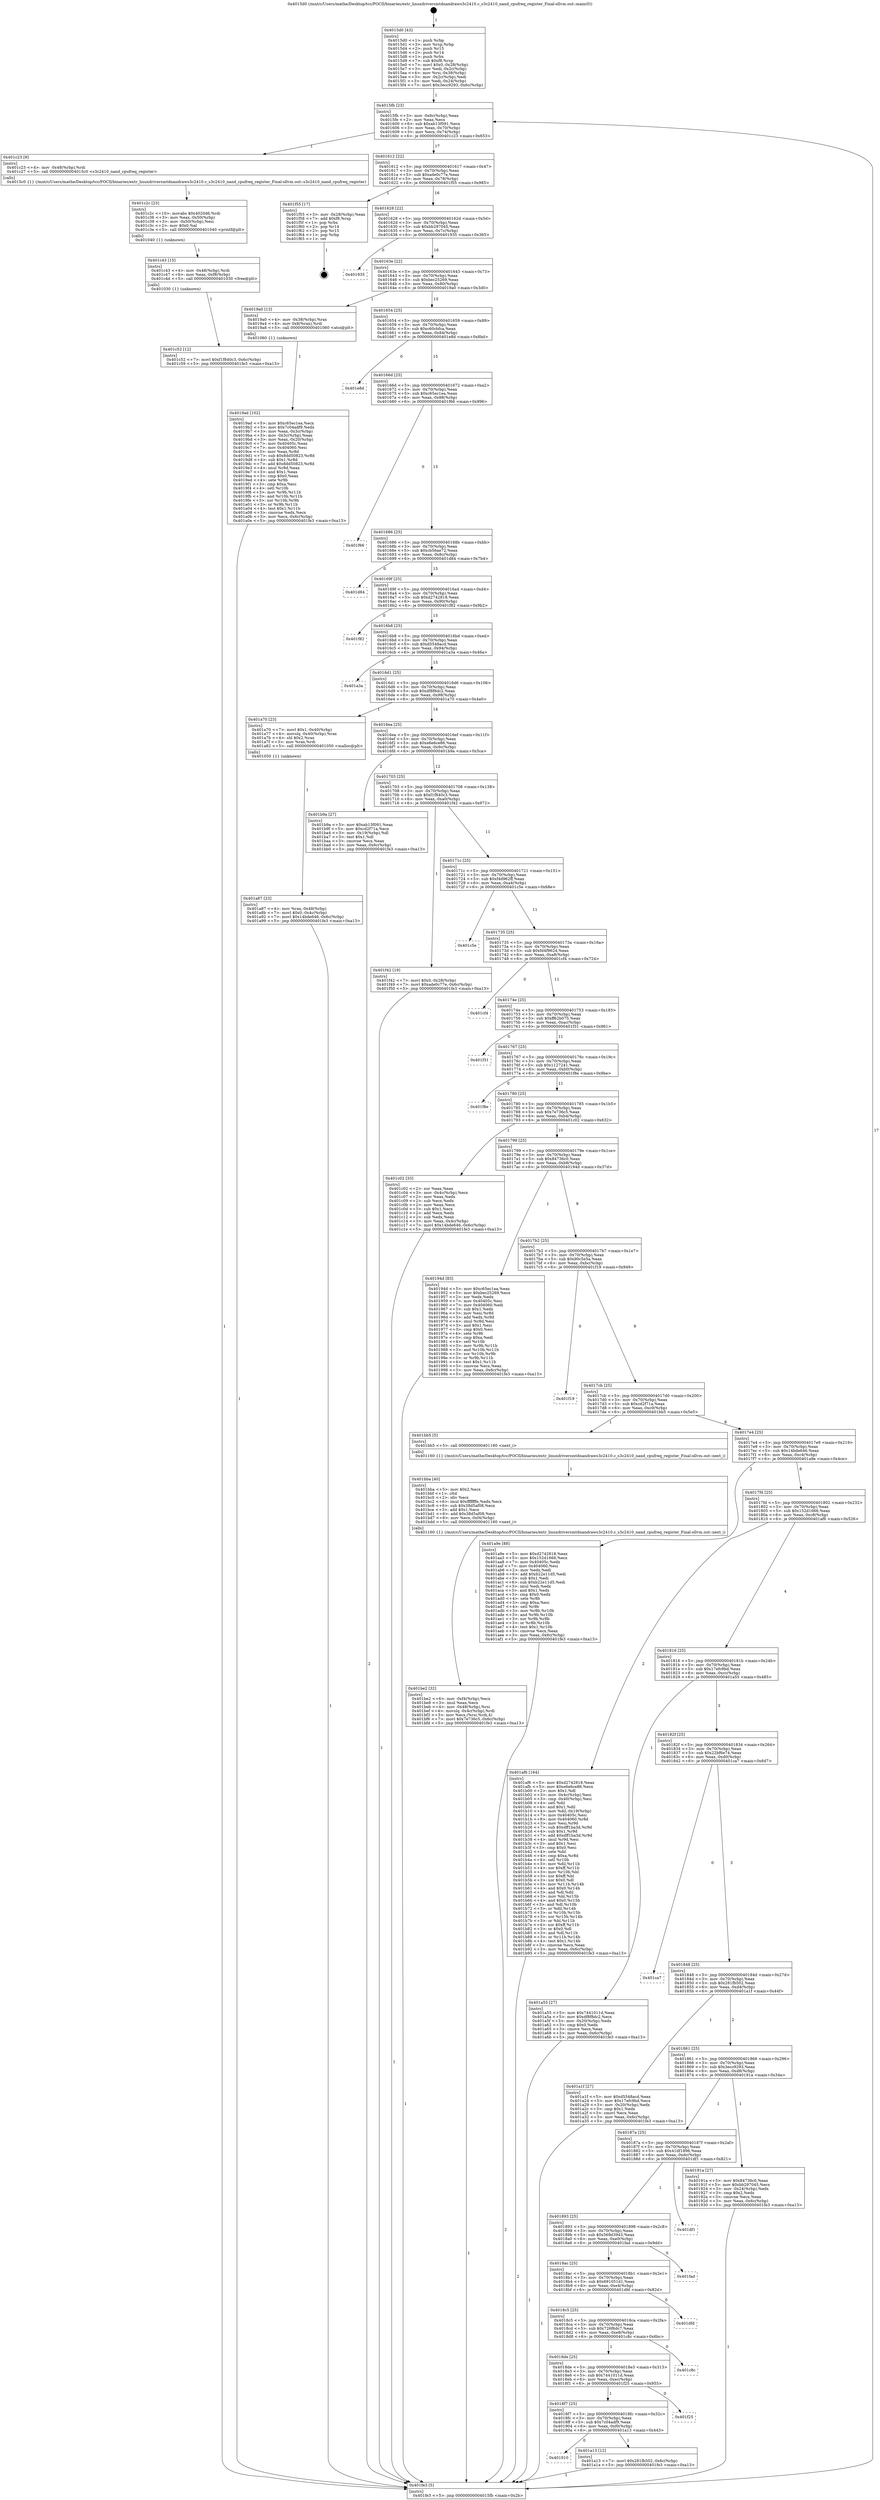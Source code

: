 digraph "0x4015d0" {
  label = "0x4015d0 (/mnt/c/Users/mathe/Desktop/tcc/POCII/binaries/extr_linuxdriversmtdnandraws3c2410.c_s3c2410_nand_cpufreq_register_Final-ollvm.out::main(0))"
  labelloc = "t"
  node[shape=record]

  Entry [label="",width=0.3,height=0.3,shape=circle,fillcolor=black,style=filled]
  "0x4015fb" [label="{
     0x4015fb [23]\l
     | [instrs]\l
     &nbsp;&nbsp;0x4015fb \<+3\>: mov -0x6c(%rbp),%eax\l
     &nbsp;&nbsp;0x4015fe \<+2\>: mov %eax,%ecx\l
     &nbsp;&nbsp;0x401600 \<+6\>: sub $0xab13f091,%ecx\l
     &nbsp;&nbsp;0x401606 \<+3\>: mov %eax,-0x70(%rbp)\l
     &nbsp;&nbsp;0x401609 \<+3\>: mov %ecx,-0x74(%rbp)\l
     &nbsp;&nbsp;0x40160c \<+6\>: je 0000000000401c23 \<main+0x653\>\l
  }"]
  "0x401c23" [label="{
     0x401c23 [9]\l
     | [instrs]\l
     &nbsp;&nbsp;0x401c23 \<+4\>: mov -0x48(%rbp),%rdi\l
     &nbsp;&nbsp;0x401c27 \<+5\>: call 00000000004015c0 \<s3c2410_nand_cpufreq_register\>\l
     | [calls]\l
     &nbsp;&nbsp;0x4015c0 \{1\} (/mnt/c/Users/mathe/Desktop/tcc/POCII/binaries/extr_linuxdriversmtdnandraws3c2410.c_s3c2410_nand_cpufreq_register_Final-ollvm.out::s3c2410_nand_cpufreq_register)\l
  }"]
  "0x401612" [label="{
     0x401612 [22]\l
     | [instrs]\l
     &nbsp;&nbsp;0x401612 \<+5\>: jmp 0000000000401617 \<main+0x47\>\l
     &nbsp;&nbsp;0x401617 \<+3\>: mov -0x70(%rbp),%eax\l
     &nbsp;&nbsp;0x40161a \<+5\>: sub $0xade0c77e,%eax\l
     &nbsp;&nbsp;0x40161f \<+3\>: mov %eax,-0x78(%rbp)\l
     &nbsp;&nbsp;0x401622 \<+6\>: je 0000000000401f55 \<main+0x985\>\l
  }"]
  Exit [label="",width=0.3,height=0.3,shape=circle,fillcolor=black,style=filled,peripheries=2]
  "0x401f55" [label="{
     0x401f55 [17]\l
     | [instrs]\l
     &nbsp;&nbsp;0x401f55 \<+3\>: mov -0x28(%rbp),%eax\l
     &nbsp;&nbsp;0x401f58 \<+7\>: add $0xf8,%rsp\l
     &nbsp;&nbsp;0x401f5f \<+1\>: pop %rbx\l
     &nbsp;&nbsp;0x401f60 \<+2\>: pop %r14\l
     &nbsp;&nbsp;0x401f62 \<+2\>: pop %r15\l
     &nbsp;&nbsp;0x401f64 \<+1\>: pop %rbp\l
     &nbsp;&nbsp;0x401f65 \<+1\>: ret\l
  }"]
  "0x401628" [label="{
     0x401628 [22]\l
     | [instrs]\l
     &nbsp;&nbsp;0x401628 \<+5\>: jmp 000000000040162d \<main+0x5d\>\l
     &nbsp;&nbsp;0x40162d \<+3\>: mov -0x70(%rbp),%eax\l
     &nbsp;&nbsp;0x401630 \<+5\>: sub $0xbb297045,%eax\l
     &nbsp;&nbsp;0x401635 \<+3\>: mov %eax,-0x7c(%rbp)\l
     &nbsp;&nbsp;0x401638 \<+6\>: je 0000000000401935 \<main+0x365\>\l
  }"]
  "0x401c52" [label="{
     0x401c52 [12]\l
     | [instrs]\l
     &nbsp;&nbsp;0x401c52 \<+7\>: movl $0xf1f840c3,-0x6c(%rbp)\l
     &nbsp;&nbsp;0x401c59 \<+5\>: jmp 0000000000401fe3 \<main+0xa13\>\l
  }"]
  "0x401935" [label="{
     0x401935\l
  }", style=dashed]
  "0x40163e" [label="{
     0x40163e [22]\l
     | [instrs]\l
     &nbsp;&nbsp;0x40163e \<+5\>: jmp 0000000000401643 \<main+0x73\>\l
     &nbsp;&nbsp;0x401643 \<+3\>: mov -0x70(%rbp),%eax\l
     &nbsp;&nbsp;0x401646 \<+5\>: sub $0xbec25269,%eax\l
     &nbsp;&nbsp;0x40164b \<+3\>: mov %eax,-0x80(%rbp)\l
     &nbsp;&nbsp;0x40164e \<+6\>: je 00000000004019a0 \<main+0x3d0\>\l
  }"]
  "0x401c43" [label="{
     0x401c43 [15]\l
     | [instrs]\l
     &nbsp;&nbsp;0x401c43 \<+4\>: mov -0x48(%rbp),%rdi\l
     &nbsp;&nbsp;0x401c47 \<+6\>: mov %eax,-0xf8(%rbp)\l
     &nbsp;&nbsp;0x401c4d \<+5\>: call 0000000000401030 \<free@plt\>\l
     | [calls]\l
     &nbsp;&nbsp;0x401030 \{1\} (unknown)\l
  }"]
  "0x4019a0" [label="{
     0x4019a0 [13]\l
     | [instrs]\l
     &nbsp;&nbsp;0x4019a0 \<+4\>: mov -0x38(%rbp),%rax\l
     &nbsp;&nbsp;0x4019a4 \<+4\>: mov 0x8(%rax),%rdi\l
     &nbsp;&nbsp;0x4019a8 \<+5\>: call 0000000000401060 \<atoi@plt\>\l
     | [calls]\l
     &nbsp;&nbsp;0x401060 \{1\} (unknown)\l
  }"]
  "0x401654" [label="{
     0x401654 [25]\l
     | [instrs]\l
     &nbsp;&nbsp;0x401654 \<+5\>: jmp 0000000000401659 \<main+0x89\>\l
     &nbsp;&nbsp;0x401659 \<+3\>: mov -0x70(%rbp),%eax\l
     &nbsp;&nbsp;0x40165c \<+5\>: sub $0xc60cbfca,%eax\l
     &nbsp;&nbsp;0x401661 \<+6\>: mov %eax,-0x84(%rbp)\l
     &nbsp;&nbsp;0x401667 \<+6\>: je 0000000000401e8d \<main+0x8bd\>\l
  }"]
  "0x401c2c" [label="{
     0x401c2c [23]\l
     | [instrs]\l
     &nbsp;&nbsp;0x401c2c \<+10\>: movabs $0x4020d6,%rdi\l
     &nbsp;&nbsp;0x401c36 \<+3\>: mov %eax,-0x50(%rbp)\l
     &nbsp;&nbsp;0x401c39 \<+3\>: mov -0x50(%rbp),%esi\l
     &nbsp;&nbsp;0x401c3c \<+2\>: mov $0x0,%al\l
     &nbsp;&nbsp;0x401c3e \<+5\>: call 0000000000401040 \<printf@plt\>\l
     | [calls]\l
     &nbsp;&nbsp;0x401040 \{1\} (unknown)\l
  }"]
  "0x401e8d" [label="{
     0x401e8d\l
  }", style=dashed]
  "0x40166d" [label="{
     0x40166d [25]\l
     | [instrs]\l
     &nbsp;&nbsp;0x40166d \<+5\>: jmp 0000000000401672 \<main+0xa2\>\l
     &nbsp;&nbsp;0x401672 \<+3\>: mov -0x70(%rbp),%eax\l
     &nbsp;&nbsp;0x401675 \<+5\>: sub $0xc65ec1ea,%eax\l
     &nbsp;&nbsp;0x40167a \<+6\>: mov %eax,-0x88(%rbp)\l
     &nbsp;&nbsp;0x401680 \<+6\>: je 0000000000401f66 \<main+0x996\>\l
  }"]
  "0x401be2" [label="{
     0x401be2 [32]\l
     | [instrs]\l
     &nbsp;&nbsp;0x401be2 \<+6\>: mov -0xf4(%rbp),%ecx\l
     &nbsp;&nbsp;0x401be8 \<+3\>: imul %eax,%ecx\l
     &nbsp;&nbsp;0x401beb \<+4\>: mov -0x48(%rbp),%rsi\l
     &nbsp;&nbsp;0x401bef \<+4\>: movslq -0x4c(%rbp),%rdi\l
     &nbsp;&nbsp;0x401bf3 \<+3\>: mov %ecx,(%rsi,%rdi,4)\l
     &nbsp;&nbsp;0x401bf6 \<+7\>: movl $0x7e736c5,-0x6c(%rbp)\l
     &nbsp;&nbsp;0x401bfd \<+5\>: jmp 0000000000401fe3 \<main+0xa13\>\l
  }"]
  "0x401f66" [label="{
     0x401f66\l
  }", style=dashed]
  "0x401686" [label="{
     0x401686 [25]\l
     | [instrs]\l
     &nbsp;&nbsp;0x401686 \<+5\>: jmp 000000000040168b \<main+0xbb\>\l
     &nbsp;&nbsp;0x40168b \<+3\>: mov -0x70(%rbp),%eax\l
     &nbsp;&nbsp;0x40168e \<+5\>: sub $0xcb56ae72,%eax\l
     &nbsp;&nbsp;0x401693 \<+6\>: mov %eax,-0x8c(%rbp)\l
     &nbsp;&nbsp;0x401699 \<+6\>: je 0000000000401d84 \<main+0x7b4\>\l
  }"]
  "0x401bba" [label="{
     0x401bba [40]\l
     | [instrs]\l
     &nbsp;&nbsp;0x401bba \<+5\>: mov $0x2,%ecx\l
     &nbsp;&nbsp;0x401bbf \<+1\>: cltd\l
     &nbsp;&nbsp;0x401bc0 \<+2\>: idiv %ecx\l
     &nbsp;&nbsp;0x401bc2 \<+6\>: imul $0xfffffffe,%edx,%ecx\l
     &nbsp;&nbsp;0x401bc8 \<+6\>: sub $0x38d5af08,%ecx\l
     &nbsp;&nbsp;0x401bce \<+3\>: add $0x1,%ecx\l
     &nbsp;&nbsp;0x401bd1 \<+6\>: add $0x38d5af08,%ecx\l
     &nbsp;&nbsp;0x401bd7 \<+6\>: mov %ecx,-0xf4(%rbp)\l
     &nbsp;&nbsp;0x401bdd \<+5\>: call 0000000000401160 \<next_i\>\l
     | [calls]\l
     &nbsp;&nbsp;0x401160 \{1\} (/mnt/c/Users/mathe/Desktop/tcc/POCII/binaries/extr_linuxdriversmtdnandraws3c2410.c_s3c2410_nand_cpufreq_register_Final-ollvm.out::next_i)\l
  }"]
  "0x401d84" [label="{
     0x401d84\l
  }", style=dashed]
  "0x40169f" [label="{
     0x40169f [25]\l
     | [instrs]\l
     &nbsp;&nbsp;0x40169f \<+5\>: jmp 00000000004016a4 \<main+0xd4\>\l
     &nbsp;&nbsp;0x4016a4 \<+3\>: mov -0x70(%rbp),%eax\l
     &nbsp;&nbsp;0x4016a7 \<+5\>: sub $0xd2742818,%eax\l
     &nbsp;&nbsp;0x4016ac \<+6\>: mov %eax,-0x90(%rbp)\l
     &nbsp;&nbsp;0x4016b2 \<+6\>: je 0000000000401f82 \<main+0x9b2\>\l
  }"]
  "0x401a87" [label="{
     0x401a87 [23]\l
     | [instrs]\l
     &nbsp;&nbsp;0x401a87 \<+4\>: mov %rax,-0x48(%rbp)\l
     &nbsp;&nbsp;0x401a8b \<+7\>: movl $0x0,-0x4c(%rbp)\l
     &nbsp;&nbsp;0x401a92 \<+7\>: movl $0x14bde646,-0x6c(%rbp)\l
     &nbsp;&nbsp;0x401a99 \<+5\>: jmp 0000000000401fe3 \<main+0xa13\>\l
  }"]
  "0x401f82" [label="{
     0x401f82\l
  }", style=dashed]
  "0x4016b8" [label="{
     0x4016b8 [25]\l
     | [instrs]\l
     &nbsp;&nbsp;0x4016b8 \<+5\>: jmp 00000000004016bd \<main+0xed\>\l
     &nbsp;&nbsp;0x4016bd \<+3\>: mov -0x70(%rbp),%eax\l
     &nbsp;&nbsp;0x4016c0 \<+5\>: sub $0xd5548acd,%eax\l
     &nbsp;&nbsp;0x4016c5 \<+6\>: mov %eax,-0x94(%rbp)\l
     &nbsp;&nbsp;0x4016cb \<+6\>: je 0000000000401a3a \<main+0x46a\>\l
  }"]
  "0x401910" [label="{
     0x401910\l
  }", style=dashed]
  "0x401a3a" [label="{
     0x401a3a\l
  }", style=dashed]
  "0x4016d1" [label="{
     0x4016d1 [25]\l
     | [instrs]\l
     &nbsp;&nbsp;0x4016d1 \<+5\>: jmp 00000000004016d6 \<main+0x106\>\l
     &nbsp;&nbsp;0x4016d6 \<+3\>: mov -0x70(%rbp),%eax\l
     &nbsp;&nbsp;0x4016d9 \<+5\>: sub $0xdf8f8dc2,%eax\l
     &nbsp;&nbsp;0x4016de \<+6\>: mov %eax,-0x98(%rbp)\l
     &nbsp;&nbsp;0x4016e4 \<+6\>: je 0000000000401a70 \<main+0x4a0\>\l
  }"]
  "0x401a13" [label="{
     0x401a13 [12]\l
     | [instrs]\l
     &nbsp;&nbsp;0x401a13 \<+7\>: movl $0x281fb502,-0x6c(%rbp)\l
     &nbsp;&nbsp;0x401a1a \<+5\>: jmp 0000000000401fe3 \<main+0xa13\>\l
  }"]
  "0x401a70" [label="{
     0x401a70 [23]\l
     | [instrs]\l
     &nbsp;&nbsp;0x401a70 \<+7\>: movl $0x1,-0x40(%rbp)\l
     &nbsp;&nbsp;0x401a77 \<+4\>: movslq -0x40(%rbp),%rax\l
     &nbsp;&nbsp;0x401a7b \<+4\>: shl $0x2,%rax\l
     &nbsp;&nbsp;0x401a7f \<+3\>: mov %rax,%rdi\l
     &nbsp;&nbsp;0x401a82 \<+5\>: call 0000000000401050 \<malloc@plt\>\l
     | [calls]\l
     &nbsp;&nbsp;0x401050 \{1\} (unknown)\l
  }"]
  "0x4016ea" [label="{
     0x4016ea [25]\l
     | [instrs]\l
     &nbsp;&nbsp;0x4016ea \<+5\>: jmp 00000000004016ef \<main+0x11f\>\l
     &nbsp;&nbsp;0x4016ef \<+3\>: mov -0x70(%rbp),%eax\l
     &nbsp;&nbsp;0x4016f2 \<+5\>: sub $0xe6e6ce86,%eax\l
     &nbsp;&nbsp;0x4016f7 \<+6\>: mov %eax,-0x9c(%rbp)\l
     &nbsp;&nbsp;0x4016fd \<+6\>: je 0000000000401b9a \<main+0x5ca\>\l
  }"]
  "0x4018f7" [label="{
     0x4018f7 [25]\l
     | [instrs]\l
     &nbsp;&nbsp;0x4018f7 \<+5\>: jmp 00000000004018fc \<main+0x32c\>\l
     &nbsp;&nbsp;0x4018fc \<+3\>: mov -0x70(%rbp),%eax\l
     &nbsp;&nbsp;0x4018ff \<+5\>: sub $0x7c04adf9,%eax\l
     &nbsp;&nbsp;0x401904 \<+6\>: mov %eax,-0xf0(%rbp)\l
     &nbsp;&nbsp;0x40190a \<+6\>: je 0000000000401a13 \<main+0x443\>\l
  }"]
  "0x401b9a" [label="{
     0x401b9a [27]\l
     | [instrs]\l
     &nbsp;&nbsp;0x401b9a \<+5\>: mov $0xab13f091,%eax\l
     &nbsp;&nbsp;0x401b9f \<+5\>: mov $0xcd2f71a,%ecx\l
     &nbsp;&nbsp;0x401ba4 \<+3\>: mov -0x19(%rbp),%dl\l
     &nbsp;&nbsp;0x401ba7 \<+3\>: test $0x1,%dl\l
     &nbsp;&nbsp;0x401baa \<+3\>: cmovne %ecx,%eax\l
     &nbsp;&nbsp;0x401bad \<+3\>: mov %eax,-0x6c(%rbp)\l
     &nbsp;&nbsp;0x401bb0 \<+5\>: jmp 0000000000401fe3 \<main+0xa13\>\l
  }"]
  "0x401703" [label="{
     0x401703 [25]\l
     | [instrs]\l
     &nbsp;&nbsp;0x401703 \<+5\>: jmp 0000000000401708 \<main+0x138\>\l
     &nbsp;&nbsp;0x401708 \<+3\>: mov -0x70(%rbp),%eax\l
     &nbsp;&nbsp;0x40170b \<+5\>: sub $0xf1f840c3,%eax\l
     &nbsp;&nbsp;0x401710 \<+6\>: mov %eax,-0xa0(%rbp)\l
     &nbsp;&nbsp;0x401716 \<+6\>: je 0000000000401f42 \<main+0x972\>\l
  }"]
  "0x401f25" [label="{
     0x401f25\l
  }", style=dashed]
  "0x401f42" [label="{
     0x401f42 [19]\l
     | [instrs]\l
     &nbsp;&nbsp;0x401f42 \<+7\>: movl $0x0,-0x28(%rbp)\l
     &nbsp;&nbsp;0x401f49 \<+7\>: movl $0xade0c77e,-0x6c(%rbp)\l
     &nbsp;&nbsp;0x401f50 \<+5\>: jmp 0000000000401fe3 \<main+0xa13\>\l
  }"]
  "0x40171c" [label="{
     0x40171c [25]\l
     | [instrs]\l
     &nbsp;&nbsp;0x40171c \<+5\>: jmp 0000000000401721 \<main+0x151\>\l
     &nbsp;&nbsp;0x401721 \<+3\>: mov -0x70(%rbp),%eax\l
     &nbsp;&nbsp;0x401724 \<+5\>: sub $0xf4d962ff,%eax\l
     &nbsp;&nbsp;0x401729 \<+6\>: mov %eax,-0xa4(%rbp)\l
     &nbsp;&nbsp;0x40172f \<+6\>: je 0000000000401c5e \<main+0x68e\>\l
  }"]
  "0x4018de" [label="{
     0x4018de [25]\l
     | [instrs]\l
     &nbsp;&nbsp;0x4018de \<+5\>: jmp 00000000004018e3 \<main+0x313\>\l
     &nbsp;&nbsp;0x4018e3 \<+3\>: mov -0x70(%rbp),%eax\l
     &nbsp;&nbsp;0x4018e6 \<+5\>: sub $0x7441011d,%eax\l
     &nbsp;&nbsp;0x4018eb \<+6\>: mov %eax,-0xec(%rbp)\l
     &nbsp;&nbsp;0x4018f1 \<+6\>: je 0000000000401f25 \<main+0x955\>\l
  }"]
  "0x401c5e" [label="{
     0x401c5e\l
  }", style=dashed]
  "0x401735" [label="{
     0x401735 [25]\l
     | [instrs]\l
     &nbsp;&nbsp;0x401735 \<+5\>: jmp 000000000040173a \<main+0x16a\>\l
     &nbsp;&nbsp;0x40173a \<+3\>: mov -0x70(%rbp),%eax\l
     &nbsp;&nbsp;0x40173d \<+5\>: sub $0xfd4f9624,%eax\l
     &nbsp;&nbsp;0x401742 \<+6\>: mov %eax,-0xa8(%rbp)\l
     &nbsp;&nbsp;0x401748 \<+6\>: je 0000000000401cf4 \<main+0x724\>\l
  }"]
  "0x401c8c" [label="{
     0x401c8c\l
  }", style=dashed]
  "0x401cf4" [label="{
     0x401cf4\l
  }", style=dashed]
  "0x40174e" [label="{
     0x40174e [25]\l
     | [instrs]\l
     &nbsp;&nbsp;0x40174e \<+5\>: jmp 0000000000401753 \<main+0x183\>\l
     &nbsp;&nbsp;0x401753 \<+3\>: mov -0x70(%rbp),%eax\l
     &nbsp;&nbsp;0x401756 \<+5\>: sub $0xff62b075,%eax\l
     &nbsp;&nbsp;0x40175b \<+6\>: mov %eax,-0xac(%rbp)\l
     &nbsp;&nbsp;0x401761 \<+6\>: je 0000000000401f31 \<main+0x961\>\l
  }"]
  "0x4018c5" [label="{
     0x4018c5 [25]\l
     | [instrs]\l
     &nbsp;&nbsp;0x4018c5 \<+5\>: jmp 00000000004018ca \<main+0x2fa\>\l
     &nbsp;&nbsp;0x4018ca \<+3\>: mov -0x70(%rbp),%eax\l
     &nbsp;&nbsp;0x4018cd \<+5\>: sub $0x726f6dc7,%eax\l
     &nbsp;&nbsp;0x4018d2 \<+6\>: mov %eax,-0xe8(%rbp)\l
     &nbsp;&nbsp;0x4018d8 \<+6\>: je 0000000000401c8c \<main+0x6bc\>\l
  }"]
  "0x401f31" [label="{
     0x401f31\l
  }", style=dashed]
  "0x401767" [label="{
     0x401767 [25]\l
     | [instrs]\l
     &nbsp;&nbsp;0x401767 \<+5\>: jmp 000000000040176c \<main+0x19c\>\l
     &nbsp;&nbsp;0x40176c \<+3\>: mov -0x70(%rbp),%eax\l
     &nbsp;&nbsp;0x40176f \<+5\>: sub $0x1127241,%eax\l
     &nbsp;&nbsp;0x401774 \<+6\>: mov %eax,-0xb0(%rbp)\l
     &nbsp;&nbsp;0x40177a \<+6\>: je 0000000000401f8e \<main+0x9be\>\l
  }"]
  "0x401dfd" [label="{
     0x401dfd\l
  }", style=dashed]
  "0x401f8e" [label="{
     0x401f8e\l
  }", style=dashed]
  "0x401780" [label="{
     0x401780 [25]\l
     | [instrs]\l
     &nbsp;&nbsp;0x401780 \<+5\>: jmp 0000000000401785 \<main+0x1b5\>\l
     &nbsp;&nbsp;0x401785 \<+3\>: mov -0x70(%rbp),%eax\l
     &nbsp;&nbsp;0x401788 \<+5\>: sub $0x7e736c5,%eax\l
     &nbsp;&nbsp;0x40178d \<+6\>: mov %eax,-0xb4(%rbp)\l
     &nbsp;&nbsp;0x401793 \<+6\>: je 0000000000401c02 \<main+0x632\>\l
  }"]
  "0x4018ac" [label="{
     0x4018ac [25]\l
     | [instrs]\l
     &nbsp;&nbsp;0x4018ac \<+5\>: jmp 00000000004018b1 \<main+0x2e1\>\l
     &nbsp;&nbsp;0x4018b1 \<+3\>: mov -0x70(%rbp),%eax\l
     &nbsp;&nbsp;0x4018b4 \<+5\>: sub $0x691051d1,%eax\l
     &nbsp;&nbsp;0x4018b9 \<+6\>: mov %eax,-0xe4(%rbp)\l
     &nbsp;&nbsp;0x4018bf \<+6\>: je 0000000000401dfd \<main+0x82d\>\l
  }"]
  "0x401c02" [label="{
     0x401c02 [33]\l
     | [instrs]\l
     &nbsp;&nbsp;0x401c02 \<+2\>: xor %eax,%eax\l
     &nbsp;&nbsp;0x401c04 \<+3\>: mov -0x4c(%rbp),%ecx\l
     &nbsp;&nbsp;0x401c07 \<+2\>: mov %eax,%edx\l
     &nbsp;&nbsp;0x401c09 \<+2\>: sub %ecx,%edx\l
     &nbsp;&nbsp;0x401c0b \<+2\>: mov %eax,%ecx\l
     &nbsp;&nbsp;0x401c0d \<+3\>: sub $0x1,%ecx\l
     &nbsp;&nbsp;0x401c10 \<+2\>: add %ecx,%edx\l
     &nbsp;&nbsp;0x401c12 \<+2\>: sub %edx,%eax\l
     &nbsp;&nbsp;0x401c14 \<+3\>: mov %eax,-0x4c(%rbp)\l
     &nbsp;&nbsp;0x401c17 \<+7\>: movl $0x14bde646,-0x6c(%rbp)\l
     &nbsp;&nbsp;0x401c1e \<+5\>: jmp 0000000000401fe3 \<main+0xa13\>\l
  }"]
  "0x401799" [label="{
     0x401799 [25]\l
     | [instrs]\l
     &nbsp;&nbsp;0x401799 \<+5\>: jmp 000000000040179e \<main+0x1ce\>\l
     &nbsp;&nbsp;0x40179e \<+3\>: mov -0x70(%rbp),%eax\l
     &nbsp;&nbsp;0x4017a1 \<+5\>: sub $0x84736c0,%eax\l
     &nbsp;&nbsp;0x4017a6 \<+6\>: mov %eax,-0xb8(%rbp)\l
     &nbsp;&nbsp;0x4017ac \<+6\>: je 000000000040194d \<main+0x37d\>\l
  }"]
  "0x401fad" [label="{
     0x401fad\l
  }", style=dashed]
  "0x40194d" [label="{
     0x40194d [83]\l
     | [instrs]\l
     &nbsp;&nbsp;0x40194d \<+5\>: mov $0xc65ec1ea,%eax\l
     &nbsp;&nbsp;0x401952 \<+5\>: mov $0xbec25269,%ecx\l
     &nbsp;&nbsp;0x401957 \<+2\>: xor %edx,%edx\l
     &nbsp;&nbsp;0x401959 \<+7\>: mov 0x40405c,%esi\l
     &nbsp;&nbsp;0x401960 \<+7\>: mov 0x404060,%edi\l
     &nbsp;&nbsp;0x401967 \<+3\>: sub $0x1,%edx\l
     &nbsp;&nbsp;0x40196a \<+3\>: mov %esi,%r8d\l
     &nbsp;&nbsp;0x40196d \<+3\>: add %edx,%r8d\l
     &nbsp;&nbsp;0x401970 \<+4\>: imul %r8d,%esi\l
     &nbsp;&nbsp;0x401974 \<+3\>: and $0x1,%esi\l
     &nbsp;&nbsp;0x401977 \<+3\>: cmp $0x0,%esi\l
     &nbsp;&nbsp;0x40197a \<+4\>: sete %r9b\l
     &nbsp;&nbsp;0x40197e \<+3\>: cmp $0xa,%edi\l
     &nbsp;&nbsp;0x401981 \<+4\>: setl %r10b\l
     &nbsp;&nbsp;0x401985 \<+3\>: mov %r9b,%r11b\l
     &nbsp;&nbsp;0x401988 \<+3\>: and %r10b,%r11b\l
     &nbsp;&nbsp;0x40198b \<+3\>: xor %r10b,%r9b\l
     &nbsp;&nbsp;0x40198e \<+3\>: or %r9b,%r11b\l
     &nbsp;&nbsp;0x401991 \<+4\>: test $0x1,%r11b\l
     &nbsp;&nbsp;0x401995 \<+3\>: cmovne %ecx,%eax\l
     &nbsp;&nbsp;0x401998 \<+3\>: mov %eax,-0x6c(%rbp)\l
     &nbsp;&nbsp;0x40199b \<+5\>: jmp 0000000000401fe3 \<main+0xa13\>\l
  }"]
  "0x4017b2" [label="{
     0x4017b2 [25]\l
     | [instrs]\l
     &nbsp;&nbsp;0x4017b2 \<+5\>: jmp 00000000004017b7 \<main+0x1e7\>\l
     &nbsp;&nbsp;0x4017b7 \<+3\>: mov -0x70(%rbp),%eax\l
     &nbsp;&nbsp;0x4017ba \<+5\>: sub $0x90c5e5a,%eax\l
     &nbsp;&nbsp;0x4017bf \<+6\>: mov %eax,-0xbc(%rbp)\l
     &nbsp;&nbsp;0x4017c5 \<+6\>: je 0000000000401f19 \<main+0x949\>\l
  }"]
  "0x401893" [label="{
     0x401893 [25]\l
     | [instrs]\l
     &nbsp;&nbsp;0x401893 \<+5\>: jmp 0000000000401898 \<main+0x2c8\>\l
     &nbsp;&nbsp;0x401898 \<+3\>: mov -0x70(%rbp),%eax\l
     &nbsp;&nbsp;0x40189b \<+5\>: sub $0x569d3943,%eax\l
     &nbsp;&nbsp;0x4018a0 \<+6\>: mov %eax,-0xe0(%rbp)\l
     &nbsp;&nbsp;0x4018a6 \<+6\>: je 0000000000401fad \<main+0x9dd\>\l
  }"]
  "0x401f19" [label="{
     0x401f19\l
  }", style=dashed]
  "0x4017cb" [label="{
     0x4017cb [25]\l
     | [instrs]\l
     &nbsp;&nbsp;0x4017cb \<+5\>: jmp 00000000004017d0 \<main+0x200\>\l
     &nbsp;&nbsp;0x4017d0 \<+3\>: mov -0x70(%rbp),%eax\l
     &nbsp;&nbsp;0x4017d3 \<+5\>: sub $0xcd2f71a,%eax\l
     &nbsp;&nbsp;0x4017d8 \<+6\>: mov %eax,-0xc0(%rbp)\l
     &nbsp;&nbsp;0x4017de \<+6\>: je 0000000000401bb5 \<main+0x5e5\>\l
  }"]
  "0x401df1" [label="{
     0x401df1\l
  }", style=dashed]
  "0x401bb5" [label="{
     0x401bb5 [5]\l
     | [instrs]\l
     &nbsp;&nbsp;0x401bb5 \<+5\>: call 0000000000401160 \<next_i\>\l
     | [calls]\l
     &nbsp;&nbsp;0x401160 \{1\} (/mnt/c/Users/mathe/Desktop/tcc/POCII/binaries/extr_linuxdriversmtdnandraws3c2410.c_s3c2410_nand_cpufreq_register_Final-ollvm.out::next_i)\l
  }"]
  "0x4017e4" [label="{
     0x4017e4 [25]\l
     | [instrs]\l
     &nbsp;&nbsp;0x4017e4 \<+5\>: jmp 00000000004017e9 \<main+0x219\>\l
     &nbsp;&nbsp;0x4017e9 \<+3\>: mov -0x70(%rbp),%eax\l
     &nbsp;&nbsp;0x4017ec \<+5\>: sub $0x14bde646,%eax\l
     &nbsp;&nbsp;0x4017f1 \<+6\>: mov %eax,-0xc4(%rbp)\l
     &nbsp;&nbsp;0x4017f7 \<+6\>: je 0000000000401a9e \<main+0x4ce\>\l
  }"]
  "0x4019ad" [label="{
     0x4019ad [102]\l
     | [instrs]\l
     &nbsp;&nbsp;0x4019ad \<+5\>: mov $0xc65ec1ea,%ecx\l
     &nbsp;&nbsp;0x4019b2 \<+5\>: mov $0x7c04adf9,%edx\l
     &nbsp;&nbsp;0x4019b7 \<+3\>: mov %eax,-0x3c(%rbp)\l
     &nbsp;&nbsp;0x4019ba \<+3\>: mov -0x3c(%rbp),%eax\l
     &nbsp;&nbsp;0x4019bd \<+3\>: mov %eax,-0x20(%rbp)\l
     &nbsp;&nbsp;0x4019c0 \<+7\>: mov 0x40405c,%eax\l
     &nbsp;&nbsp;0x4019c7 \<+7\>: mov 0x404060,%esi\l
     &nbsp;&nbsp;0x4019ce \<+3\>: mov %eax,%r8d\l
     &nbsp;&nbsp;0x4019d1 \<+7\>: sub $0x8dd50823,%r8d\l
     &nbsp;&nbsp;0x4019d8 \<+4\>: sub $0x1,%r8d\l
     &nbsp;&nbsp;0x4019dc \<+7\>: add $0x8dd50823,%r8d\l
     &nbsp;&nbsp;0x4019e3 \<+4\>: imul %r8d,%eax\l
     &nbsp;&nbsp;0x4019e7 \<+3\>: and $0x1,%eax\l
     &nbsp;&nbsp;0x4019ea \<+3\>: cmp $0x0,%eax\l
     &nbsp;&nbsp;0x4019ed \<+4\>: sete %r9b\l
     &nbsp;&nbsp;0x4019f1 \<+3\>: cmp $0xa,%esi\l
     &nbsp;&nbsp;0x4019f4 \<+4\>: setl %r10b\l
     &nbsp;&nbsp;0x4019f8 \<+3\>: mov %r9b,%r11b\l
     &nbsp;&nbsp;0x4019fb \<+3\>: and %r10b,%r11b\l
     &nbsp;&nbsp;0x4019fe \<+3\>: xor %r10b,%r9b\l
     &nbsp;&nbsp;0x401a01 \<+3\>: or %r9b,%r11b\l
     &nbsp;&nbsp;0x401a04 \<+4\>: test $0x1,%r11b\l
     &nbsp;&nbsp;0x401a08 \<+3\>: cmovne %edx,%ecx\l
     &nbsp;&nbsp;0x401a0b \<+3\>: mov %ecx,-0x6c(%rbp)\l
     &nbsp;&nbsp;0x401a0e \<+5\>: jmp 0000000000401fe3 \<main+0xa13\>\l
  }"]
  "0x401a9e" [label="{
     0x401a9e [88]\l
     | [instrs]\l
     &nbsp;&nbsp;0x401a9e \<+5\>: mov $0xd2742818,%eax\l
     &nbsp;&nbsp;0x401aa3 \<+5\>: mov $0x152d1666,%ecx\l
     &nbsp;&nbsp;0x401aa8 \<+7\>: mov 0x40405c,%edx\l
     &nbsp;&nbsp;0x401aaf \<+7\>: mov 0x404060,%esi\l
     &nbsp;&nbsp;0x401ab6 \<+2\>: mov %edx,%edi\l
     &nbsp;&nbsp;0x401ab8 \<+6\>: add $0xb22e11d5,%edi\l
     &nbsp;&nbsp;0x401abe \<+3\>: sub $0x1,%edi\l
     &nbsp;&nbsp;0x401ac1 \<+6\>: sub $0xb22e11d5,%edi\l
     &nbsp;&nbsp;0x401ac7 \<+3\>: imul %edi,%edx\l
     &nbsp;&nbsp;0x401aca \<+3\>: and $0x1,%edx\l
     &nbsp;&nbsp;0x401acd \<+3\>: cmp $0x0,%edx\l
     &nbsp;&nbsp;0x401ad0 \<+4\>: sete %r8b\l
     &nbsp;&nbsp;0x401ad4 \<+3\>: cmp $0xa,%esi\l
     &nbsp;&nbsp;0x401ad7 \<+4\>: setl %r9b\l
     &nbsp;&nbsp;0x401adb \<+3\>: mov %r8b,%r10b\l
     &nbsp;&nbsp;0x401ade \<+3\>: and %r9b,%r10b\l
     &nbsp;&nbsp;0x401ae1 \<+3\>: xor %r9b,%r8b\l
     &nbsp;&nbsp;0x401ae4 \<+3\>: or %r8b,%r10b\l
     &nbsp;&nbsp;0x401ae7 \<+4\>: test $0x1,%r10b\l
     &nbsp;&nbsp;0x401aeb \<+3\>: cmovne %ecx,%eax\l
     &nbsp;&nbsp;0x401aee \<+3\>: mov %eax,-0x6c(%rbp)\l
     &nbsp;&nbsp;0x401af1 \<+5\>: jmp 0000000000401fe3 \<main+0xa13\>\l
  }"]
  "0x4017fd" [label="{
     0x4017fd [25]\l
     | [instrs]\l
     &nbsp;&nbsp;0x4017fd \<+5\>: jmp 0000000000401802 \<main+0x232\>\l
     &nbsp;&nbsp;0x401802 \<+3\>: mov -0x70(%rbp),%eax\l
     &nbsp;&nbsp;0x401805 \<+5\>: sub $0x152d1666,%eax\l
     &nbsp;&nbsp;0x40180a \<+6\>: mov %eax,-0xc8(%rbp)\l
     &nbsp;&nbsp;0x401810 \<+6\>: je 0000000000401af6 \<main+0x526\>\l
  }"]
  "0x4015d0" [label="{
     0x4015d0 [43]\l
     | [instrs]\l
     &nbsp;&nbsp;0x4015d0 \<+1\>: push %rbp\l
     &nbsp;&nbsp;0x4015d1 \<+3\>: mov %rsp,%rbp\l
     &nbsp;&nbsp;0x4015d4 \<+2\>: push %r15\l
     &nbsp;&nbsp;0x4015d6 \<+2\>: push %r14\l
     &nbsp;&nbsp;0x4015d8 \<+1\>: push %rbx\l
     &nbsp;&nbsp;0x4015d9 \<+7\>: sub $0xf8,%rsp\l
     &nbsp;&nbsp;0x4015e0 \<+7\>: movl $0x0,-0x28(%rbp)\l
     &nbsp;&nbsp;0x4015e7 \<+3\>: mov %edi,-0x2c(%rbp)\l
     &nbsp;&nbsp;0x4015ea \<+4\>: mov %rsi,-0x38(%rbp)\l
     &nbsp;&nbsp;0x4015ee \<+3\>: mov -0x2c(%rbp),%edi\l
     &nbsp;&nbsp;0x4015f1 \<+3\>: mov %edi,-0x24(%rbp)\l
     &nbsp;&nbsp;0x4015f4 \<+7\>: movl $0x3ecc9293,-0x6c(%rbp)\l
  }"]
  "0x401af6" [label="{
     0x401af6 [164]\l
     | [instrs]\l
     &nbsp;&nbsp;0x401af6 \<+5\>: mov $0xd2742818,%eax\l
     &nbsp;&nbsp;0x401afb \<+5\>: mov $0xe6e6ce86,%ecx\l
     &nbsp;&nbsp;0x401b00 \<+2\>: mov $0x1,%dl\l
     &nbsp;&nbsp;0x401b02 \<+3\>: mov -0x4c(%rbp),%esi\l
     &nbsp;&nbsp;0x401b05 \<+3\>: cmp -0x40(%rbp),%esi\l
     &nbsp;&nbsp;0x401b08 \<+4\>: setl %dil\l
     &nbsp;&nbsp;0x401b0c \<+4\>: and $0x1,%dil\l
     &nbsp;&nbsp;0x401b10 \<+4\>: mov %dil,-0x19(%rbp)\l
     &nbsp;&nbsp;0x401b14 \<+7\>: mov 0x40405c,%esi\l
     &nbsp;&nbsp;0x401b1b \<+8\>: mov 0x404060,%r8d\l
     &nbsp;&nbsp;0x401b23 \<+3\>: mov %esi,%r9d\l
     &nbsp;&nbsp;0x401b26 \<+7\>: sub $0xdff1ba3d,%r9d\l
     &nbsp;&nbsp;0x401b2d \<+4\>: sub $0x1,%r9d\l
     &nbsp;&nbsp;0x401b31 \<+7\>: add $0xdff1ba3d,%r9d\l
     &nbsp;&nbsp;0x401b38 \<+4\>: imul %r9d,%esi\l
     &nbsp;&nbsp;0x401b3c \<+3\>: and $0x1,%esi\l
     &nbsp;&nbsp;0x401b3f \<+3\>: cmp $0x0,%esi\l
     &nbsp;&nbsp;0x401b42 \<+4\>: sete %dil\l
     &nbsp;&nbsp;0x401b46 \<+4\>: cmp $0xa,%r8d\l
     &nbsp;&nbsp;0x401b4a \<+4\>: setl %r10b\l
     &nbsp;&nbsp;0x401b4e \<+3\>: mov %dil,%r11b\l
     &nbsp;&nbsp;0x401b51 \<+4\>: xor $0xff,%r11b\l
     &nbsp;&nbsp;0x401b55 \<+3\>: mov %r10b,%bl\l
     &nbsp;&nbsp;0x401b58 \<+3\>: xor $0xff,%bl\l
     &nbsp;&nbsp;0x401b5b \<+3\>: xor $0x0,%dl\l
     &nbsp;&nbsp;0x401b5e \<+3\>: mov %r11b,%r14b\l
     &nbsp;&nbsp;0x401b61 \<+4\>: and $0x0,%r14b\l
     &nbsp;&nbsp;0x401b65 \<+3\>: and %dl,%dil\l
     &nbsp;&nbsp;0x401b68 \<+3\>: mov %bl,%r15b\l
     &nbsp;&nbsp;0x401b6b \<+4\>: and $0x0,%r15b\l
     &nbsp;&nbsp;0x401b6f \<+3\>: and %dl,%r10b\l
     &nbsp;&nbsp;0x401b72 \<+3\>: or %dil,%r14b\l
     &nbsp;&nbsp;0x401b75 \<+3\>: or %r10b,%r15b\l
     &nbsp;&nbsp;0x401b78 \<+3\>: xor %r15b,%r14b\l
     &nbsp;&nbsp;0x401b7b \<+3\>: or %bl,%r11b\l
     &nbsp;&nbsp;0x401b7e \<+4\>: xor $0xff,%r11b\l
     &nbsp;&nbsp;0x401b82 \<+3\>: or $0x0,%dl\l
     &nbsp;&nbsp;0x401b85 \<+3\>: and %dl,%r11b\l
     &nbsp;&nbsp;0x401b88 \<+3\>: or %r11b,%r14b\l
     &nbsp;&nbsp;0x401b8b \<+4\>: test $0x1,%r14b\l
     &nbsp;&nbsp;0x401b8f \<+3\>: cmovne %ecx,%eax\l
     &nbsp;&nbsp;0x401b92 \<+3\>: mov %eax,-0x6c(%rbp)\l
     &nbsp;&nbsp;0x401b95 \<+5\>: jmp 0000000000401fe3 \<main+0xa13\>\l
  }"]
  "0x401816" [label="{
     0x401816 [25]\l
     | [instrs]\l
     &nbsp;&nbsp;0x401816 \<+5\>: jmp 000000000040181b \<main+0x24b\>\l
     &nbsp;&nbsp;0x40181b \<+3\>: mov -0x70(%rbp),%eax\l
     &nbsp;&nbsp;0x40181e \<+5\>: sub $0x17efc9bd,%eax\l
     &nbsp;&nbsp;0x401823 \<+6\>: mov %eax,-0xcc(%rbp)\l
     &nbsp;&nbsp;0x401829 \<+6\>: je 0000000000401a55 \<main+0x485\>\l
  }"]
  "0x401fe3" [label="{
     0x401fe3 [5]\l
     | [instrs]\l
     &nbsp;&nbsp;0x401fe3 \<+5\>: jmp 00000000004015fb \<main+0x2b\>\l
  }"]
  "0x401a55" [label="{
     0x401a55 [27]\l
     | [instrs]\l
     &nbsp;&nbsp;0x401a55 \<+5\>: mov $0x7441011d,%eax\l
     &nbsp;&nbsp;0x401a5a \<+5\>: mov $0xdf8f8dc2,%ecx\l
     &nbsp;&nbsp;0x401a5f \<+3\>: mov -0x20(%rbp),%edx\l
     &nbsp;&nbsp;0x401a62 \<+3\>: cmp $0x0,%edx\l
     &nbsp;&nbsp;0x401a65 \<+3\>: cmove %ecx,%eax\l
     &nbsp;&nbsp;0x401a68 \<+3\>: mov %eax,-0x6c(%rbp)\l
     &nbsp;&nbsp;0x401a6b \<+5\>: jmp 0000000000401fe3 \<main+0xa13\>\l
  }"]
  "0x40182f" [label="{
     0x40182f [25]\l
     | [instrs]\l
     &nbsp;&nbsp;0x40182f \<+5\>: jmp 0000000000401834 \<main+0x264\>\l
     &nbsp;&nbsp;0x401834 \<+3\>: mov -0x70(%rbp),%eax\l
     &nbsp;&nbsp;0x401837 \<+5\>: sub $0x22bf6e74,%eax\l
     &nbsp;&nbsp;0x40183c \<+6\>: mov %eax,-0xd0(%rbp)\l
     &nbsp;&nbsp;0x401842 \<+6\>: je 0000000000401ca7 \<main+0x6d7\>\l
  }"]
  "0x40187a" [label="{
     0x40187a [25]\l
     | [instrs]\l
     &nbsp;&nbsp;0x40187a \<+5\>: jmp 000000000040187f \<main+0x2af\>\l
     &nbsp;&nbsp;0x40187f \<+3\>: mov -0x70(%rbp),%eax\l
     &nbsp;&nbsp;0x401882 \<+5\>: sub $0x41df1896,%eax\l
     &nbsp;&nbsp;0x401887 \<+6\>: mov %eax,-0xdc(%rbp)\l
     &nbsp;&nbsp;0x40188d \<+6\>: je 0000000000401df1 \<main+0x821\>\l
  }"]
  "0x401ca7" [label="{
     0x401ca7\l
  }", style=dashed]
  "0x401848" [label="{
     0x401848 [25]\l
     | [instrs]\l
     &nbsp;&nbsp;0x401848 \<+5\>: jmp 000000000040184d \<main+0x27d\>\l
     &nbsp;&nbsp;0x40184d \<+3\>: mov -0x70(%rbp),%eax\l
     &nbsp;&nbsp;0x401850 \<+5\>: sub $0x281fb502,%eax\l
     &nbsp;&nbsp;0x401855 \<+6\>: mov %eax,-0xd4(%rbp)\l
     &nbsp;&nbsp;0x40185b \<+6\>: je 0000000000401a1f \<main+0x44f\>\l
  }"]
  "0x40191a" [label="{
     0x40191a [27]\l
     | [instrs]\l
     &nbsp;&nbsp;0x40191a \<+5\>: mov $0x84736c0,%eax\l
     &nbsp;&nbsp;0x40191f \<+5\>: mov $0xbb297045,%ecx\l
     &nbsp;&nbsp;0x401924 \<+3\>: mov -0x24(%rbp),%edx\l
     &nbsp;&nbsp;0x401927 \<+3\>: cmp $0x2,%edx\l
     &nbsp;&nbsp;0x40192a \<+3\>: cmovne %ecx,%eax\l
     &nbsp;&nbsp;0x40192d \<+3\>: mov %eax,-0x6c(%rbp)\l
     &nbsp;&nbsp;0x401930 \<+5\>: jmp 0000000000401fe3 \<main+0xa13\>\l
  }"]
  "0x401a1f" [label="{
     0x401a1f [27]\l
     | [instrs]\l
     &nbsp;&nbsp;0x401a1f \<+5\>: mov $0xd5548acd,%eax\l
     &nbsp;&nbsp;0x401a24 \<+5\>: mov $0x17efc9bd,%ecx\l
     &nbsp;&nbsp;0x401a29 \<+3\>: mov -0x20(%rbp),%edx\l
     &nbsp;&nbsp;0x401a2c \<+3\>: cmp $0x1,%edx\l
     &nbsp;&nbsp;0x401a2f \<+3\>: cmovl %ecx,%eax\l
     &nbsp;&nbsp;0x401a32 \<+3\>: mov %eax,-0x6c(%rbp)\l
     &nbsp;&nbsp;0x401a35 \<+5\>: jmp 0000000000401fe3 \<main+0xa13\>\l
  }"]
  "0x401861" [label="{
     0x401861 [25]\l
     | [instrs]\l
     &nbsp;&nbsp;0x401861 \<+5\>: jmp 0000000000401866 \<main+0x296\>\l
     &nbsp;&nbsp;0x401866 \<+3\>: mov -0x70(%rbp),%eax\l
     &nbsp;&nbsp;0x401869 \<+5\>: sub $0x3ecc9293,%eax\l
     &nbsp;&nbsp;0x40186e \<+6\>: mov %eax,-0xd8(%rbp)\l
     &nbsp;&nbsp;0x401874 \<+6\>: je 000000000040191a \<main+0x34a\>\l
  }"]
  Entry -> "0x4015d0" [label=" 1"]
  "0x4015fb" -> "0x401c23" [label=" 1"]
  "0x4015fb" -> "0x401612" [label=" 17"]
  "0x401f55" -> Exit [label=" 1"]
  "0x401612" -> "0x401f55" [label=" 1"]
  "0x401612" -> "0x401628" [label=" 16"]
  "0x401f42" -> "0x401fe3" [label=" 1"]
  "0x401628" -> "0x401935" [label=" 0"]
  "0x401628" -> "0x40163e" [label=" 16"]
  "0x401c52" -> "0x401fe3" [label=" 1"]
  "0x40163e" -> "0x4019a0" [label=" 1"]
  "0x40163e" -> "0x401654" [label=" 15"]
  "0x401c43" -> "0x401c52" [label=" 1"]
  "0x401654" -> "0x401e8d" [label=" 0"]
  "0x401654" -> "0x40166d" [label=" 15"]
  "0x401c2c" -> "0x401c43" [label=" 1"]
  "0x40166d" -> "0x401f66" [label=" 0"]
  "0x40166d" -> "0x401686" [label=" 15"]
  "0x401c23" -> "0x401c2c" [label=" 1"]
  "0x401686" -> "0x401d84" [label=" 0"]
  "0x401686" -> "0x40169f" [label=" 15"]
  "0x401c02" -> "0x401fe3" [label=" 1"]
  "0x40169f" -> "0x401f82" [label=" 0"]
  "0x40169f" -> "0x4016b8" [label=" 15"]
  "0x401be2" -> "0x401fe3" [label=" 1"]
  "0x4016b8" -> "0x401a3a" [label=" 0"]
  "0x4016b8" -> "0x4016d1" [label=" 15"]
  "0x401bba" -> "0x401be2" [label=" 1"]
  "0x4016d1" -> "0x401a70" [label=" 1"]
  "0x4016d1" -> "0x4016ea" [label=" 14"]
  "0x401bb5" -> "0x401bba" [label=" 1"]
  "0x4016ea" -> "0x401b9a" [label=" 2"]
  "0x4016ea" -> "0x401703" [label=" 12"]
  "0x401af6" -> "0x401fe3" [label=" 2"]
  "0x401703" -> "0x401f42" [label=" 1"]
  "0x401703" -> "0x40171c" [label=" 11"]
  "0x401a9e" -> "0x401fe3" [label=" 2"]
  "0x40171c" -> "0x401c5e" [label=" 0"]
  "0x40171c" -> "0x401735" [label=" 11"]
  "0x401a70" -> "0x401a87" [label=" 1"]
  "0x401735" -> "0x401cf4" [label=" 0"]
  "0x401735" -> "0x40174e" [label=" 11"]
  "0x401a55" -> "0x401fe3" [label=" 1"]
  "0x40174e" -> "0x401f31" [label=" 0"]
  "0x40174e" -> "0x401767" [label=" 11"]
  "0x401a13" -> "0x401fe3" [label=" 1"]
  "0x401767" -> "0x401f8e" [label=" 0"]
  "0x401767" -> "0x401780" [label=" 11"]
  "0x4018f7" -> "0x401910" [label=" 0"]
  "0x401780" -> "0x401c02" [label=" 1"]
  "0x401780" -> "0x401799" [label=" 10"]
  "0x401b9a" -> "0x401fe3" [label=" 2"]
  "0x401799" -> "0x40194d" [label=" 1"]
  "0x401799" -> "0x4017b2" [label=" 9"]
  "0x4018de" -> "0x4018f7" [label=" 1"]
  "0x4017b2" -> "0x401f19" [label=" 0"]
  "0x4017b2" -> "0x4017cb" [label=" 9"]
  "0x401a87" -> "0x401fe3" [label=" 1"]
  "0x4017cb" -> "0x401bb5" [label=" 1"]
  "0x4017cb" -> "0x4017e4" [label=" 8"]
  "0x4018c5" -> "0x4018de" [label=" 1"]
  "0x4017e4" -> "0x401a9e" [label=" 2"]
  "0x4017e4" -> "0x4017fd" [label=" 6"]
  "0x401a1f" -> "0x401fe3" [label=" 1"]
  "0x4017fd" -> "0x401af6" [label=" 2"]
  "0x4017fd" -> "0x401816" [label=" 4"]
  "0x4018ac" -> "0x4018c5" [label=" 1"]
  "0x401816" -> "0x401a55" [label=" 1"]
  "0x401816" -> "0x40182f" [label=" 3"]
  "0x4018ac" -> "0x401dfd" [label=" 0"]
  "0x40182f" -> "0x401ca7" [label=" 0"]
  "0x40182f" -> "0x401848" [label=" 3"]
  "0x4018f7" -> "0x401a13" [label=" 1"]
  "0x401848" -> "0x401a1f" [label=" 1"]
  "0x401848" -> "0x401861" [label=" 2"]
  "0x401893" -> "0x4018ac" [label=" 1"]
  "0x401861" -> "0x40191a" [label=" 1"]
  "0x401861" -> "0x40187a" [label=" 1"]
  "0x40191a" -> "0x401fe3" [label=" 1"]
  "0x4015d0" -> "0x4015fb" [label=" 1"]
  "0x401fe3" -> "0x4015fb" [label=" 17"]
  "0x40194d" -> "0x401fe3" [label=" 1"]
  "0x4019a0" -> "0x4019ad" [label=" 1"]
  "0x4019ad" -> "0x401fe3" [label=" 1"]
  "0x4018c5" -> "0x401c8c" [label=" 0"]
  "0x40187a" -> "0x401df1" [label=" 0"]
  "0x40187a" -> "0x401893" [label=" 1"]
  "0x4018de" -> "0x401f25" [label=" 0"]
  "0x401893" -> "0x401fad" [label=" 0"]
}
